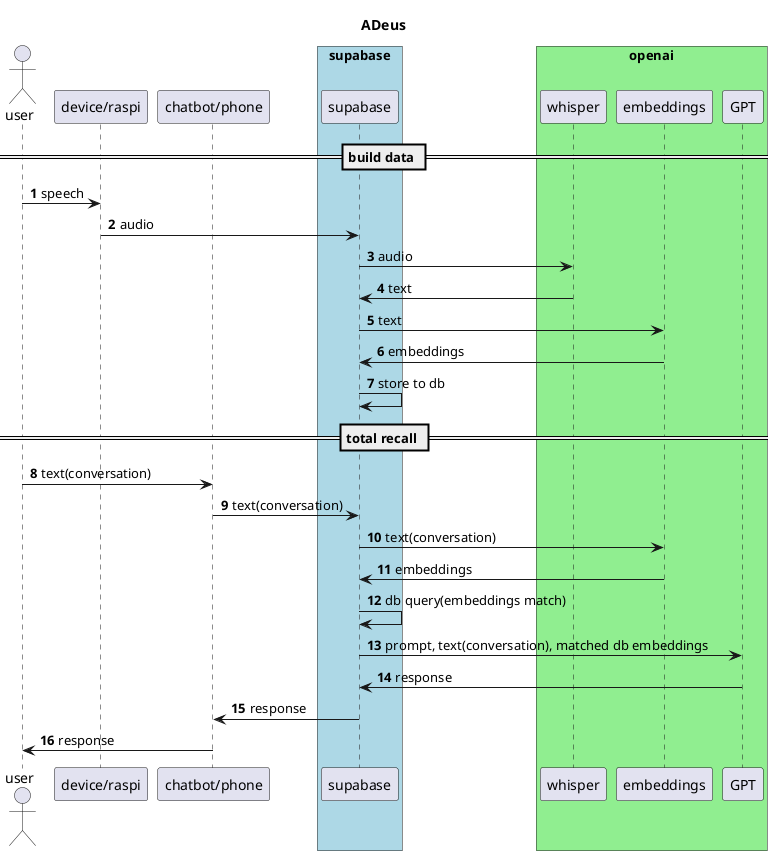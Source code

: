 @startuml ADeus
title ADeus
autonumber

Actor user
Participant "device/raspi" as device
Participant "chatbot/phone" as chatbot
box "supabase" #lightBlue
  Participant supabase
box
box "openai" #lightGreen
  Participant whisper
  Participant embeddings
  Participant GPT
end box

== build data ==
user -> device : speech
device -> supabase : audio
supabase -> whisper : audio
whisper -> supabase : text
supabase -> embeddings : text
embeddings -> supabase : embeddings
supabase -> supabase : store to db

== total recall ==
user -> chatbot : text(conversation)
chatbot -> supabase : text(conversation)
supabase -> embeddings : text(conversation)
embeddings -> supabase : embeddings
supabase -> supabase : db query(embeddings match)
supabase -> GPT : prompt, text(conversation), matched db embeddings
GPT -> supabase : response
supabase -> chatbot : response
chatbot -> user : response

@enduml